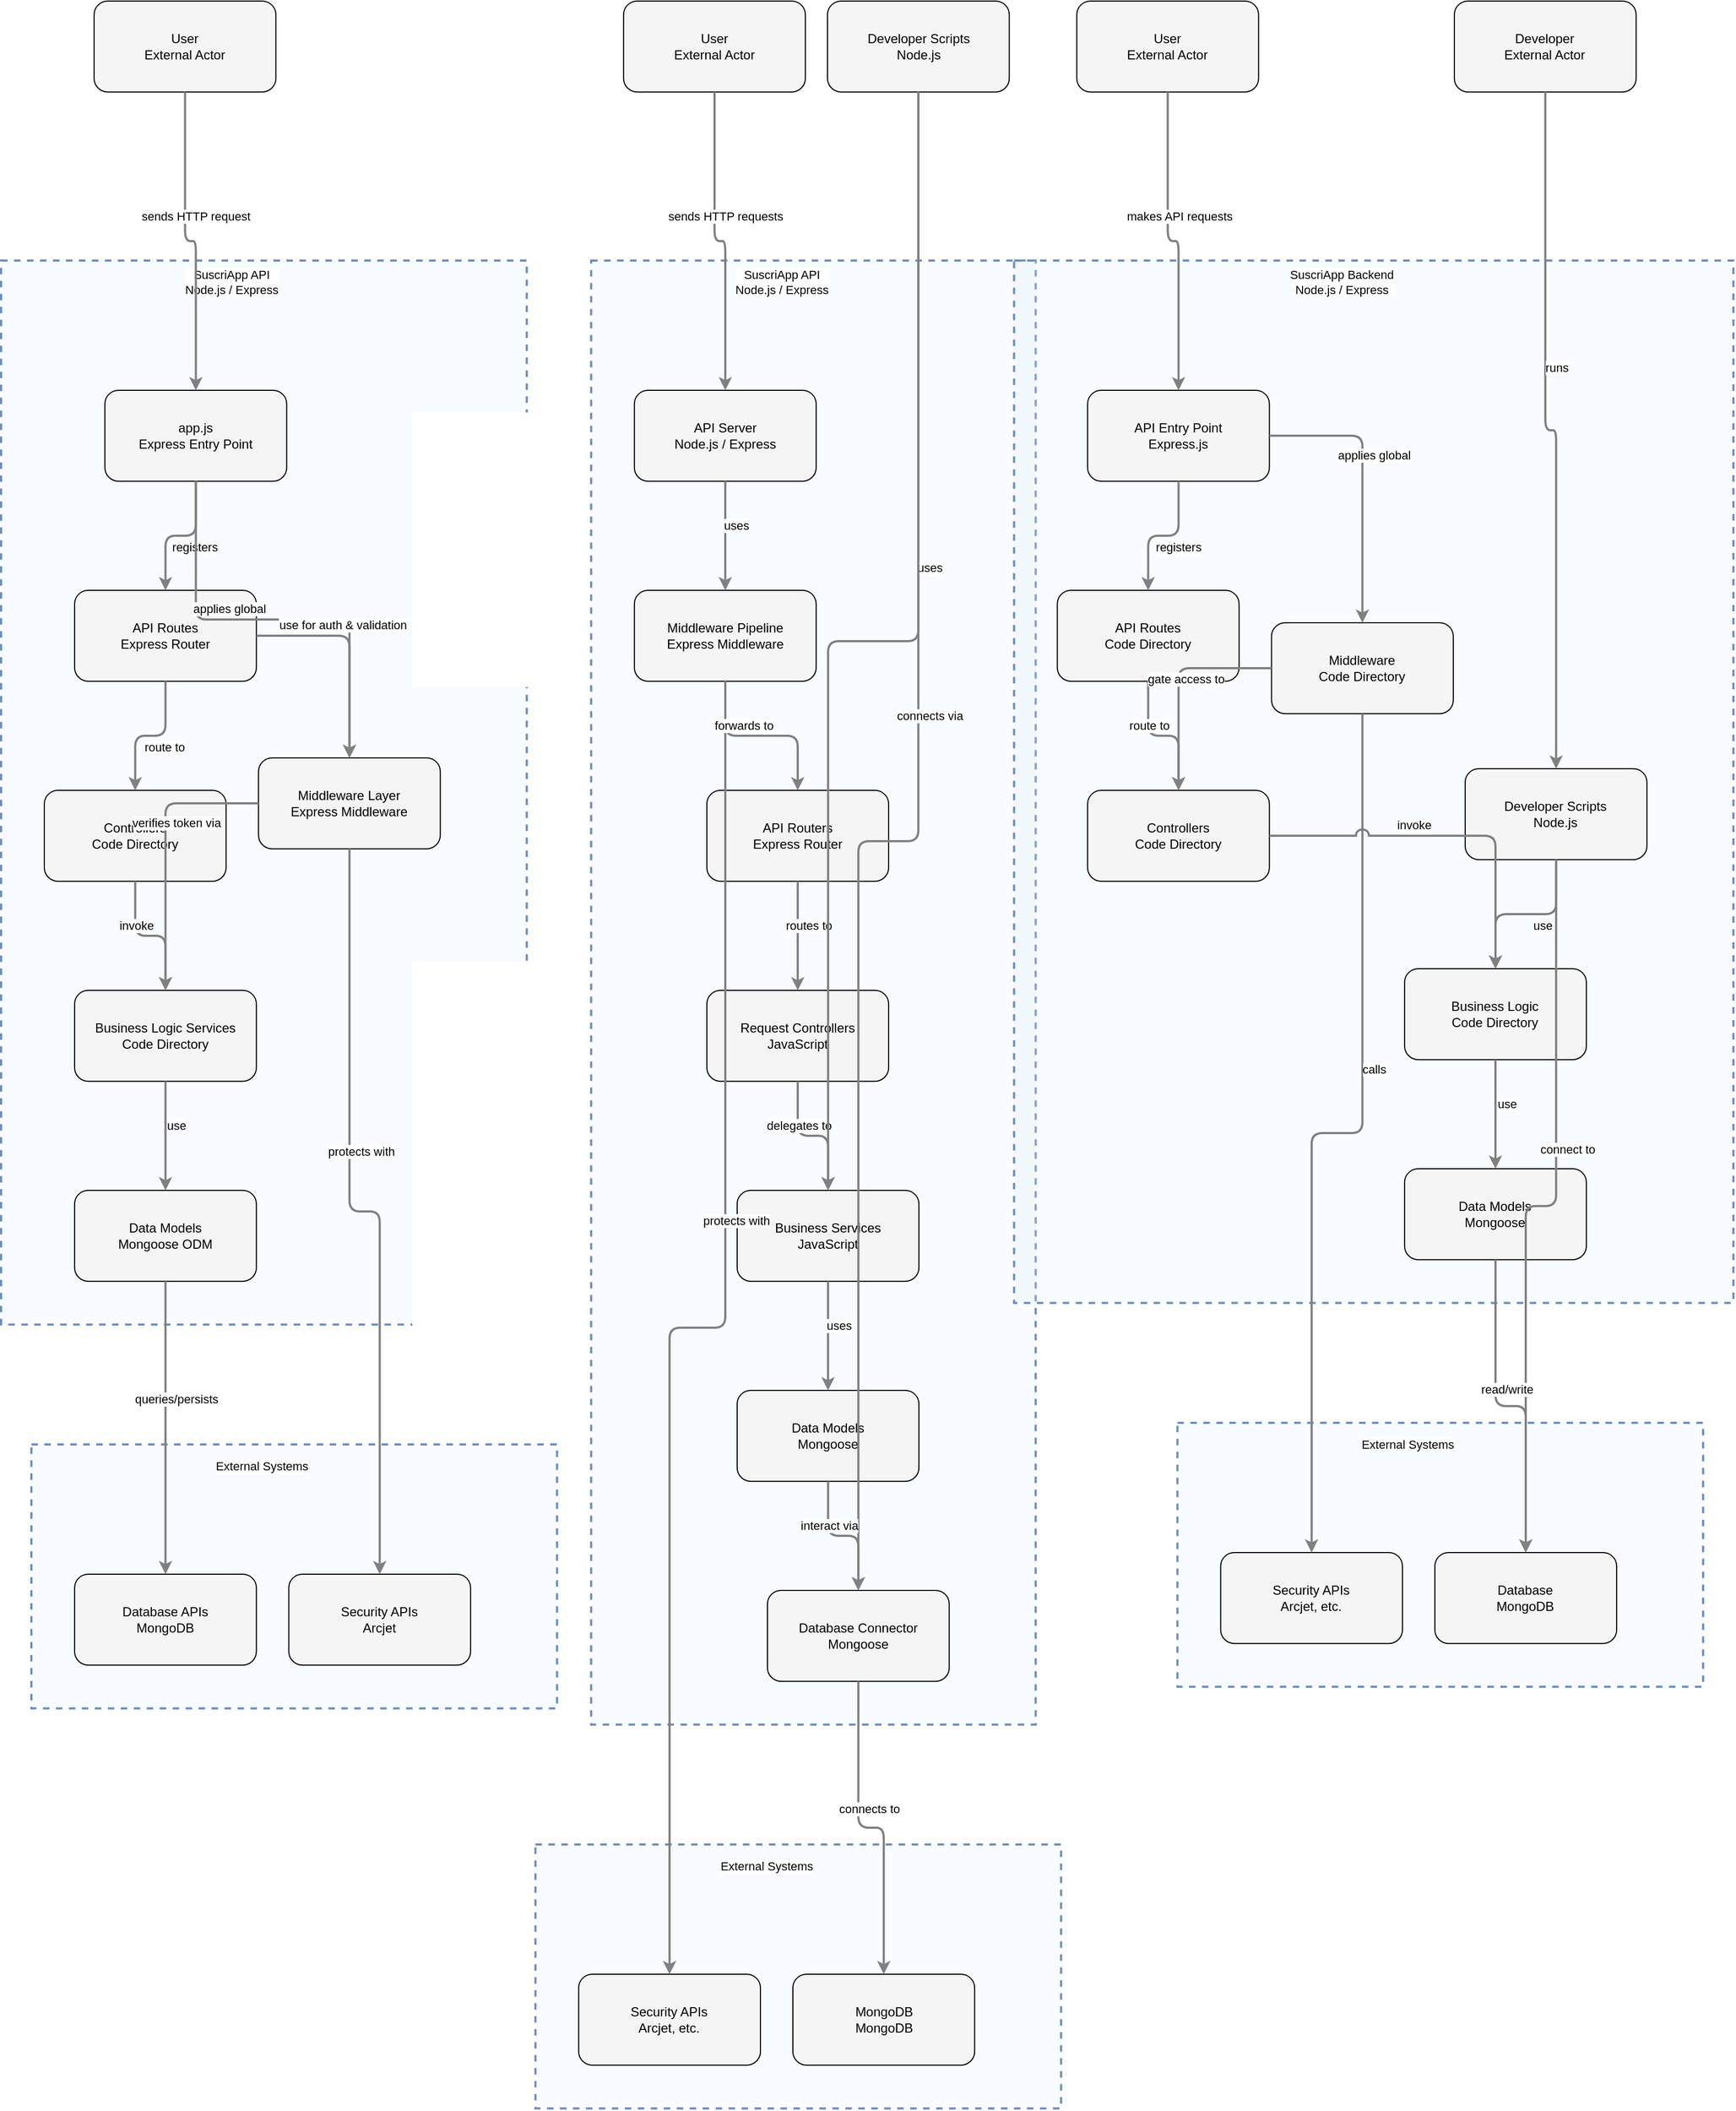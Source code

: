 <?xml version="1.0" encoding="UTF-8"?>
      <mxfile version="14.6.5" type="device">
        <diagram id="codeviz-diagram" name="System Diagram">
          <mxGraphModel dx="1000" dy="1000" grid="1" gridSize="10" guides="1" tooltips="1" connect="1" arrows="1" fold="1" page="1" pageScale="1" pageWidth="1169" pageHeight="827" math="0" shadow="0">
            <root>
              <mxCell id="0"/>
              <mxCell id="1" parent="0"/>
              <mxCell id="7587" value="" style="html=1;whiteSpace=wrap;container=1;fillColor=#dae8fc;strokeColor=#6c8ebf;dashed=1;fillOpacity=20;strokeWidth=2;containerType=none;recursiveResize=0;movable=1;resizable=1;autosize=0;dropTarget=0" vertex="1" parent="1">
                <mxGeometry x="50.026" y="1347" width="486.316" height="244.079" as="geometry"/>
              </mxCell>
              <mxCell id="7587_label" value="External Systems" style="edgeLabel;html=1;align=center;verticalAlign=middle;resizable=0;labelBackgroundColor=white;spacing=5" vertex="1" parent="1">
                <mxGeometry x="58.026" y="1355" width="410.316" height="24" as="geometry"/>
              </mxCell>
<mxCell id="7588" value="" style="html=1;whiteSpace=wrap;container=1;fillColor=#dae8fc;strokeColor=#6c8ebf;dashed=1;fillOpacity=20;strokeWidth=2;containerType=none;recursiveResize=0;movable=1;resizable=1;autosize=0;dropTarget=0" vertex="1" parent="1">
                <mxGeometry x="22" y="252" width="486.316" height="984.079" as="geometry"/>
              </mxCell>
              <mxCell id="7588_label" value="SuscriApp API&lt;br&gt;Node.js / Express" style="edgeLabel;html=1;align=center;verticalAlign=middle;resizable=0;labelBackgroundColor=white;spacing=5" vertex="1" parent="1">
                <mxGeometry x="30" y="260" width="410.316" height="24" as="geometry"/>
              </mxCell>
<mxCell id="7598" value="" style="html=1;whiteSpace=wrap;container=1;fillColor=#dae8fc;strokeColor=#6c8ebf;dashed=1;fillOpacity=20;strokeWidth=2;containerType=none;recursiveResize=0;movable=1;resizable=1;autosize=0;dropTarget=0" vertex="1" parent="1">
                <mxGeometry x="567.881" y="252" width="411.263" height="1354.079" as="geometry"/>
              </mxCell>
              <mxCell id="7598_label" value="SuscriApp API&lt;br&gt;Node.js / Express" style="edgeLabel;html=1;align=center;verticalAlign=middle;resizable=0;labelBackgroundColor=white;spacing=5" vertex="1" parent="1">
                <mxGeometry x="575.881" y="260" width="335.263" height="24" as="geometry"/>
              </mxCell>
<mxCell id="7599" value="" style="html=1;whiteSpace=wrap;container=1;fillColor=#dae8fc;strokeColor=#6c8ebf;dashed=1;fillOpacity=20;strokeWidth=2;containerType=none;recursiveResize=0;movable=1;resizable=1;autosize=0;dropTarget=0" vertex="1" parent="1">
                <mxGeometry x="516.342" y="1717" width="486.316" height="244.079" as="geometry"/>
              </mxCell>
              <mxCell id="7599_label" value="External Systems" style="edgeLabel;html=1;align=center;verticalAlign=middle;resizable=0;labelBackgroundColor=white;spacing=5" vertex="1" parent="1">
                <mxGeometry x="524.342" y="1725" width="410.316" height="24" as="geometry"/>
              </mxCell>
<mxCell id="7611" value="" style="html=1;whiteSpace=wrap;container=1;fillColor=#dae8fc;strokeColor=#6c8ebf;dashed=1;fillOpacity=20;strokeWidth=2;containerType=none;recursiveResize=0;movable=1;resizable=1;autosize=0;dropTarget=0" vertex="1" parent="1">
                <mxGeometry x="1110.276" y="1327" width="486.316" height="244.079" as="geometry"/>
              </mxCell>
              <mxCell id="7611_label" value="External Systems" style="edgeLabel;html=1;align=center;verticalAlign=middle;resizable=0;labelBackgroundColor=white;spacing=5" vertex="1" parent="1">
                <mxGeometry x="1118.276" y="1335" width="410.316" height="24" as="geometry"/>
              </mxCell>
<mxCell id="7612" value="" style="html=1;whiteSpace=wrap;container=1;fillColor=#dae8fc;strokeColor=#6c8ebf;dashed=1;fillOpacity=20;strokeWidth=2;containerType=none;recursiveResize=0;movable=1;resizable=1;autosize=0;dropTarget=0" vertex="1" parent="1">
                <mxGeometry x="959.144" y="252" width="665.473" height="964.079" as="geometry"/>
              </mxCell>
              <mxCell id="7612_label" value="SuscriApp Backend&lt;br&gt;Node.js / Express" style="edgeLabel;html=1;align=center;verticalAlign=middle;resizable=0;labelBackgroundColor=white;spacing=5" vertex="1" parent="1">
                <mxGeometry x="967.144" y="260" width="589.473" height="24" as="geometry"/>
              </mxCell>
              <mxCell id="7597" value="User&lt;br&gt;External Actor" style="rounded=1;whiteSpace=wrap;html=1;fillColor=#f5f5f5" vertex="1" parent="1">
                    <mxGeometry x="108.053" y="12" width="168.158" height="84.079" as="geometry"/>
                  </mxCell>
<mxCell id="7609" value="User&lt;br&gt;External Actor" style="rounded=1;whiteSpace=wrap;html=1;fillColor=#f5f5f5" vertex="1" parent="1">
                    <mxGeometry x="597.881" y="12" width="168.158" height="84.079" as="geometry"/>
                  </mxCell>
<mxCell id="7610" value="Developer Scripts&lt;br&gt;Node.js" style="rounded=1;whiteSpace=wrap;html=1;fillColor=#f5f5f5" vertex="1" parent="1">
                    <mxGeometry x="786.539" y="12" width="168.158" height="84.079" as="geometry"/>
                  </mxCell>
<mxCell id="7622" value="User&lt;br&gt;External Actor" style="rounded=1;whiteSpace=wrap;html=1;fillColor=#f5f5f5" vertex="1" parent="1">
                    <mxGeometry x="1017.171" y="12" width="168.158" height="84.079" as="geometry"/>
                  </mxCell>
<mxCell id="7623" value="Developer&lt;br&gt;External Actor" style="rounded=1;whiteSpace=wrap;html=1;fillColor=#f5f5f5" vertex="1" parent="1">
                    <mxGeometry x="1366.46" y="12" width="168.158" height="84.079" as="geometry"/>
                  </mxCell>
<mxCell id="7589" value="app.js&lt;br&gt;Express Entry Point" style="rounded=1;whiteSpace=wrap;html=1;fillColor=#f5f5f5" vertex="1" parent="7588">
                    <mxGeometry x="96.053" y="120" width="168.158" height="84.079" as="geometry"/>
                  </mxCell>
<mxCell id="7590" value="API Routes&lt;br&gt;Express Router" style="rounded=1;whiteSpace=wrap;html=1;fillColor=#f5f5f5" vertex="1" parent="7588">
                    <mxGeometry x="68.026" y="305" width="168.158" height="84.079" as="geometry"/>
                  </mxCell>
<mxCell id="7591" value="Middleware Layer&lt;br&gt;Express Middleware" style="rounded=1;whiteSpace=wrap;html=1;fillColor=#f5f5f5" vertex="1" parent="7588">
                    <mxGeometry x="238.158" y="460" width="168.158" height="84.079" as="geometry"/>
                  </mxCell>
<mxCell id="7592" value="Controllers&lt;br&gt;Code Directory" style="rounded=1;whiteSpace=wrap;html=1;fillColor=#f5f5f5" vertex="1" parent="7588">
                    <mxGeometry x="40" y="490" width="168.158" height="84.079" as="geometry"/>
                  </mxCell>
<mxCell id="7593" value="Business Logic Services&lt;br&gt;Code Directory" style="rounded=1;whiteSpace=wrap;html=1;fillColor=#f5f5f5" vertex="1" parent="7588">
                    <mxGeometry x="68.026" y="675" width="168.158" height="84.079" as="geometry"/>
                  </mxCell>
<mxCell id="7594" value="Data Models&lt;br&gt;Mongoose ODM" style="rounded=1;whiteSpace=wrap;html=1;fillColor=#f5f5f5" vertex="1" parent="7588">
                    <mxGeometry x="68.026" y="860" width="168.158" height="84.079" as="geometry"/>
                  </mxCell>
<mxCell id="7595" value="Database APIs&lt;br&gt;MongoDB" style="rounded=1;whiteSpace=wrap;html=1;fillColor=#f5f5f5" vertex="1" parent="7587">
                    <mxGeometry x="40" y="120" width="168.158" height="84.079" as="geometry"/>
                  </mxCell>
<mxCell id="7596" value="Security APIs&lt;br&gt;Arcjet" style="rounded=1;whiteSpace=wrap;html=1;fillColor=#f5f5f5" vertex="1" parent="7587">
                    <mxGeometry x="238.158" y="120" width="168.158" height="84.079" as="geometry"/>
                  </mxCell>
<mxCell id="7600" value="MongoDB&lt;br&gt;MongoDB" style="rounded=1;whiteSpace=wrap;html=1;fillColor=#f5f5f5" vertex="1" parent="7599">
                    <mxGeometry x="238.158" y="120" width="168.158" height="84.079" as="geometry"/>
                  </mxCell>
<mxCell id="7601" value="Security APIs&lt;br&gt;Arcjet, etc." style="rounded=1;whiteSpace=wrap;html=1;fillColor=#f5f5f5" vertex="1" parent="7599">
                    <mxGeometry x="40" y="120" width="168.158" height="84.079" as="geometry"/>
                  </mxCell>
<mxCell id="7602" value="API Server&lt;br&gt;Node.js / Express" style="rounded=1;whiteSpace=wrap;html=1;fillColor=#f5f5f5" vertex="1" parent="7598">
                    <mxGeometry x="40" y="120" width="168.158" height="84.079" as="geometry"/>
                  </mxCell>
<mxCell id="7603" value="Middleware Pipeline&lt;br&gt;Express Middleware" style="rounded=1;whiteSpace=wrap;html=1;fillColor=#f5f5f5" vertex="1" parent="7598">
                    <mxGeometry x="40" y="305" width="168.158" height="84.079" as="geometry"/>
                  </mxCell>
<mxCell id="7604" value="API Routers&lt;br&gt;Express Router" style="rounded=1;whiteSpace=wrap;html=1;fillColor=#f5f5f5" vertex="1" parent="7598">
                    <mxGeometry x="107.053" y="490" width="168.158" height="84.079" as="geometry"/>
                  </mxCell>
<mxCell id="7605" value="Request Controllers&lt;br&gt;JavaScript" style="rounded=1;whiteSpace=wrap;html=1;fillColor=#f5f5f5" vertex="1" parent="7598">
                    <mxGeometry x="107.053" y="675" width="168.158" height="84.079" as="geometry"/>
                  </mxCell>
<mxCell id="7606" value="Business Services&lt;br&gt;JavaScript" style="rounded=1;whiteSpace=wrap;html=1;fillColor=#f5f5f5" vertex="1" parent="7598">
                    <mxGeometry x="135.079" y="860" width="168.158" height="84.079" as="geometry"/>
                  </mxCell>
<mxCell id="7607" value="Data Models&lt;br&gt;Mongoose" style="rounded=1;whiteSpace=wrap;html=1;fillColor=#f5f5f5" vertex="1" parent="7598">
                    <mxGeometry x="135.079" y="1045" width="168.158" height="84.079" as="geometry"/>
                  </mxCell>
<mxCell id="7608" value="Database Connector&lt;br&gt;Mongoose" style="rounded=1;whiteSpace=wrap;html=1;fillColor=#f5f5f5" vertex="1" parent="7598">
                    <mxGeometry x="163.105" y="1230" width="168.158" height="84.079" as="geometry"/>
                  </mxCell>
<mxCell id="7613" value="API Entry Point&lt;br&gt;Express.js" style="rounded=1;whiteSpace=wrap;html=1;fillColor=#f5f5f5" vertex="1" parent="7612">
                    <mxGeometry x="68.026" y="120" width="168.158" height="84.079" as="geometry"/>
                  </mxCell>
<mxCell id="7614" value="API Routes&lt;br&gt;Code Directory" style="rounded=1;whiteSpace=wrap;html=1;fillColor=#f5f5f5" vertex="1" parent="7612">
                    <mxGeometry x="40" y="305" width="168.158" height="84.079" as="geometry"/>
                  </mxCell>
<mxCell id="7615" value="Middleware&lt;br&gt;Code Directory" style="rounded=1;whiteSpace=wrap;html=1;fillColor=#f5f5f5" vertex="1" parent="7612">
                    <mxGeometry x="238.158" y="335" width="168.158" height="84.079" as="geometry"/>
                  </mxCell>
<mxCell id="7616" value="Controllers&lt;br&gt;Code Directory" style="rounded=1;whiteSpace=wrap;html=1;fillColor=#f5f5f5" vertex="1" parent="7612">
                    <mxGeometry x="68.026" y="490" width="168.158" height="84.079" as="geometry"/>
                  </mxCell>
<mxCell id="7617" value="Business Logic&lt;br&gt;Code Directory" style="rounded=1;whiteSpace=wrap;html=1;fillColor=#f5f5f5" vertex="1" parent="7612">
                    <mxGeometry x="361.263" y="655" width="168.158" height="84.079" as="geometry"/>
                  </mxCell>
<mxCell id="7618" value="Data Models&lt;br&gt;Mongoose" style="rounded=1;whiteSpace=wrap;html=1;fillColor=#f5f5f5" vertex="1" parent="7612">
                    <mxGeometry x="361.263" y="840" width="168.158" height="84.079" as="geometry"/>
                  </mxCell>
<mxCell id="7619" value="Developer Scripts&lt;br&gt;Node.js" style="rounded=1;whiteSpace=wrap;html=1;fillColor=#f5f5f5" vertex="1" parent="7612">
                    <mxGeometry x="417.316" y="470" width="168.158" height="84.079" as="geometry"/>
                  </mxCell>
<mxCell id="7620" value="Database&lt;br&gt;MongoDB" style="rounded=1;whiteSpace=wrap;html=1;fillColor=#f5f5f5" vertex="1" parent="7611">
                    <mxGeometry x="238.158" y="120" width="168.158" height="84.079" as="geometry"/>
                  </mxCell>
<mxCell id="7621" value="Security APIs&lt;br&gt;Arcjet, etc." style="rounded=1;whiteSpace=wrap;html=1;fillColor=#f5f5f5" vertex="1" parent="7611">
                    <mxGeometry x="40" y="120" width="168.158" height="84.079" as="geometry"/>
                  </mxCell>
              <mxCell id="edge-896" style="edgeStyle=orthogonalEdgeStyle;rounded=1;orthogonalLoop=1;jettySize=auto;html=1;strokeColor=#808080;strokeWidth=2;jumpStyle=arc;jumpSize=10;spacing=15;labelBackgroundColor=white;labelBorderColor=none" edge="1" parent="1" source="7597" target="7589">
                  <mxGeometry relative="1" as="geometry"/>
                </mxCell>
                <mxCell id="edge-896_label" value="sends HTTP request" style="edgeLabel;html=1;align=center;verticalAlign=middle;resizable=0;points=[];" vertex="1" connectable="0" parent="edge-896">
                  <mxGeometry x="-0.2" y="10" relative="1" as="geometry">
                    <mxPoint as="offset"/>
                  </mxGeometry>
                </mxCell>
<mxCell id="edge-897" style="edgeStyle=orthogonalEdgeStyle;rounded=1;orthogonalLoop=1;jettySize=auto;html=1;strokeColor=#808080;strokeWidth=2;jumpStyle=arc;jumpSize=10;spacing=15;labelBackgroundColor=white;labelBorderColor=none" edge="1" parent="1" source="7589" target="7590">
                  <mxGeometry relative="1" as="geometry"/>
                </mxCell>
                <mxCell id="edge-897_label" value="registers" style="edgeLabel;html=1;align=center;verticalAlign=middle;resizable=0;points=[];" vertex="1" connectable="0" parent="edge-897">
                  <mxGeometry x="-0.2" y="10" relative="1" as="geometry">
                    <mxPoint as="offset"/>
                  </mxGeometry>
                </mxCell>
<mxCell id="edge-898" style="edgeStyle=orthogonalEdgeStyle;rounded=1;orthogonalLoop=1;jettySize=auto;html=1;strokeColor=#808080;strokeWidth=2;jumpStyle=arc;jumpSize=10;spacing=15;labelBackgroundColor=white;labelBorderColor=none" edge="1" parent="1" source="7589" target="7591">
                  <mxGeometry relative="1" as="geometry"/>
                </mxCell>
                <mxCell id="edge-898_label" value="applies global" style="edgeLabel;html=1;align=center;verticalAlign=middle;resizable=0;points=[];" vertex="1" connectable="0" parent="edge-898">
                  <mxGeometry x="-0.2" y="10" relative="1" as="geometry">
                    <mxPoint as="offset"/>
                  </mxGeometry>
                </mxCell>
<mxCell id="edge-899" style="edgeStyle=orthogonalEdgeStyle;rounded=1;orthogonalLoop=1;jettySize=auto;html=1;strokeColor=#808080;strokeWidth=2;jumpStyle=arc;jumpSize=10;spacing=15;labelBackgroundColor=white;labelBorderColor=none" edge="1" parent="1" source="7590" target="7591">
                  <mxGeometry relative="1" as="geometry"/>
                </mxCell>
                <mxCell id="edge-899_label" value="use for auth &amp; validation" style="edgeLabel;html=1;align=center;verticalAlign=middle;resizable=0;points=[];" vertex="1" connectable="0" parent="edge-899">
                  <mxGeometry x="-0.2" y="10" relative="1" as="geometry">
                    <mxPoint as="offset"/>
                  </mxGeometry>
                </mxCell>
<mxCell id="edge-900" style="edgeStyle=orthogonalEdgeStyle;rounded=1;orthogonalLoop=1;jettySize=auto;html=1;strokeColor=#808080;strokeWidth=2;jumpStyle=arc;jumpSize=10;spacing=15;labelBackgroundColor=white;labelBorderColor=none" edge="1" parent="1" source="7590" target="7592">
                  <mxGeometry relative="1" as="geometry"/>
                </mxCell>
                <mxCell id="edge-900_label" value="route to" style="edgeLabel;html=1;align=center;verticalAlign=middle;resizable=0;points=[];" vertex="1" connectable="0" parent="edge-900">
                  <mxGeometry x="-0.2" y="10" relative="1" as="geometry">
                    <mxPoint as="offset"/>
                  </mxGeometry>
                </mxCell>
<mxCell id="edge-905" style="edgeStyle=orthogonalEdgeStyle;rounded=1;orthogonalLoop=1;jettySize=auto;html=1;strokeColor=#808080;strokeWidth=2;jumpStyle=arc;jumpSize=10;spacing=15;labelBackgroundColor=white;labelBorderColor=none" edge="1" parent="1" source="7591" target="7593">
                  <mxGeometry relative="1" as="geometry"/>
                </mxCell>
                <mxCell id="edge-905_label" value="verifies token via" style="edgeLabel;html=1;align=center;verticalAlign=middle;resizable=0;points=[];" vertex="1" connectable="0" parent="edge-905">
                  <mxGeometry x="-0.2" y="10" relative="1" as="geometry">
                    <mxPoint as="offset"/>
                  </mxGeometry>
                </mxCell>
<mxCell id="edge-904" style="edgeStyle=orthogonalEdgeStyle;rounded=1;orthogonalLoop=1;jettySize=auto;html=1;strokeColor=#808080;strokeWidth=2;jumpStyle=arc;jumpSize=10;spacing=15;labelBackgroundColor=white;labelBorderColor=none" edge="1" parent="1" source="7591" target="7596">
                  <mxGeometry relative="1" as="geometry"/>
                </mxCell>
                <mxCell id="edge-904_label" value="protects with" style="edgeLabel;html=1;align=center;verticalAlign=middle;resizable=0;points=[];" vertex="1" connectable="0" parent="edge-904">
                  <mxGeometry x="-0.2" y="10" relative="1" as="geometry">
                    <mxPoint as="offset"/>
                  </mxGeometry>
                </mxCell>
<mxCell id="edge-901" style="edgeStyle=orthogonalEdgeStyle;rounded=1;orthogonalLoop=1;jettySize=auto;html=1;strokeColor=#808080;strokeWidth=2;jumpStyle=arc;jumpSize=10;spacing=15;labelBackgroundColor=white;labelBorderColor=none" edge="1" parent="1" source="7592" target="7593">
                  <mxGeometry relative="1" as="geometry"/>
                </mxCell>
                <mxCell id="edge-901_label" value="invoke" style="edgeLabel;html=1;align=center;verticalAlign=middle;resizable=0;points=[];" vertex="1" connectable="0" parent="edge-901">
                  <mxGeometry x="-0.2" y="10" relative="1" as="geometry">
                    <mxPoint as="offset"/>
                  </mxGeometry>
                </mxCell>
<mxCell id="edge-902" style="edgeStyle=orthogonalEdgeStyle;rounded=1;orthogonalLoop=1;jettySize=auto;html=1;strokeColor=#808080;strokeWidth=2;jumpStyle=arc;jumpSize=10;spacing=15;labelBackgroundColor=white;labelBorderColor=none" edge="1" parent="1" source="7593" target="7594">
                  <mxGeometry relative="1" as="geometry"/>
                </mxCell>
                <mxCell id="edge-902_label" value="use" style="edgeLabel;html=1;align=center;verticalAlign=middle;resizable=0;points=[];" vertex="1" connectable="0" parent="edge-902">
                  <mxGeometry x="-0.2" y="10" relative="1" as="geometry">
                    <mxPoint as="offset"/>
                  </mxGeometry>
                </mxCell>
<mxCell id="edge-903" style="edgeStyle=orthogonalEdgeStyle;rounded=1;orthogonalLoop=1;jettySize=auto;html=1;strokeColor=#808080;strokeWidth=2;jumpStyle=arc;jumpSize=10;spacing=15;labelBackgroundColor=white;labelBorderColor=none" edge="1" parent="1" source="7594" target="7595">
                  <mxGeometry relative="1" as="geometry"/>
                </mxCell>
                <mxCell id="edge-903_label" value="queries/persists" style="edgeLabel;html=1;align=center;verticalAlign=middle;resizable=0;points=[];" vertex="1" connectable="0" parent="edge-903">
                  <mxGeometry x="-0.2" y="10" relative="1" as="geometry">
                    <mxPoint as="offset"/>
                  </mxGeometry>
                </mxCell>
<mxCell id="edge-931" style="edgeStyle=orthogonalEdgeStyle;rounded=1;orthogonalLoop=1;jettySize=auto;html=1;strokeColor=#808080;strokeWidth=2;jumpStyle=arc;jumpSize=10;spacing=15;labelBackgroundColor=white;labelBorderColor=none" edge="1" parent="1" source="7608" target="7600">
                  <mxGeometry relative="1" as="geometry"/>
                </mxCell>
                <mxCell id="edge-931_label" value="connects to" style="edgeLabel;html=1;align=center;verticalAlign=middle;resizable=0;points=[];" vertex="1" connectable="0" parent="edge-931">
                  <mxGeometry x="-0.2" y="10" relative="1" as="geometry">
                    <mxPoint as="offset"/>
                  </mxGeometry>
                </mxCell>
<mxCell id="edge-925" style="edgeStyle=orthogonalEdgeStyle;rounded=1;orthogonalLoop=1;jettySize=auto;html=1;strokeColor=#808080;strokeWidth=2;jumpStyle=arc;jumpSize=10;spacing=15;labelBackgroundColor=white;labelBorderColor=none" edge="1" parent="1" source="7603" target="7601">
                  <mxGeometry relative="1" as="geometry"/>
                </mxCell>
                <mxCell id="edge-925_label" value="protects with" style="edgeLabel;html=1;align=center;verticalAlign=middle;resizable=0;points=[];" vertex="1" connectable="0" parent="edge-925">
                  <mxGeometry x="-0.2" y="10" relative="1" as="geometry">
                    <mxPoint as="offset"/>
                  </mxGeometry>
                </mxCell>
<mxCell id="edge-926" style="edgeStyle=orthogonalEdgeStyle;rounded=1;orthogonalLoop=1;jettySize=auto;html=1;strokeColor=#808080;strokeWidth=2;jumpStyle=arc;jumpSize=10;spacing=15;labelBackgroundColor=white;labelBorderColor=none" edge="1" parent="1" source="7603" target="7604">
                  <mxGeometry relative="1" as="geometry"/>
                </mxCell>
                <mxCell id="edge-926_label" value="forwards to" style="edgeLabel;html=1;align=center;verticalAlign=middle;resizable=0;points=[];" vertex="1" connectable="0" parent="edge-926">
                  <mxGeometry x="-0.2" y="10" relative="1" as="geometry">
                    <mxPoint as="offset"/>
                  </mxGeometry>
                </mxCell>
<mxCell id="edge-923" style="edgeStyle=orthogonalEdgeStyle;rounded=1;orthogonalLoop=1;jettySize=auto;html=1;strokeColor=#808080;strokeWidth=2;jumpStyle=arc;jumpSize=10;spacing=15;labelBackgroundColor=white;labelBorderColor=none" edge="1" parent="1" source="7609" target="7602">
                  <mxGeometry relative="1" as="geometry"/>
                </mxCell>
                <mxCell id="edge-923_label" value="sends HTTP requests" style="edgeLabel;html=1;align=center;verticalAlign=middle;resizable=0;points=[];" vertex="1" connectable="0" parent="edge-923">
                  <mxGeometry x="-0.2" y="10" relative="1" as="geometry">
                    <mxPoint as="offset"/>
                  </mxGeometry>
                </mxCell>
<mxCell id="edge-924" style="edgeStyle=orthogonalEdgeStyle;rounded=1;orthogonalLoop=1;jettySize=auto;html=1;strokeColor=#808080;strokeWidth=2;jumpStyle=arc;jumpSize=10;spacing=15;labelBackgroundColor=white;labelBorderColor=none" edge="1" parent="1" source="7602" target="7603">
                  <mxGeometry relative="1" as="geometry"/>
                </mxCell>
                <mxCell id="edge-924_label" value="uses" style="edgeLabel;html=1;align=center;verticalAlign=middle;resizable=0;points=[];" vertex="1" connectable="0" parent="edge-924">
                  <mxGeometry x="-0.2" y="10" relative="1" as="geometry">
                    <mxPoint as="offset"/>
                  </mxGeometry>
                </mxCell>
<mxCell id="edge-927" style="edgeStyle=orthogonalEdgeStyle;rounded=1;orthogonalLoop=1;jettySize=auto;html=1;strokeColor=#808080;strokeWidth=2;jumpStyle=arc;jumpSize=10;spacing=15;labelBackgroundColor=white;labelBorderColor=none" edge="1" parent="1" source="7604" target="7605">
                  <mxGeometry relative="1" as="geometry"/>
                </mxCell>
                <mxCell id="edge-927_label" value="routes to" style="edgeLabel;html=1;align=center;verticalAlign=middle;resizable=0;points=[];" vertex="1" connectable="0" parent="edge-927">
                  <mxGeometry x="-0.2" y="10" relative="1" as="geometry">
                    <mxPoint as="offset"/>
                  </mxGeometry>
                </mxCell>
<mxCell id="edge-928" style="edgeStyle=orthogonalEdgeStyle;rounded=1;orthogonalLoop=1;jettySize=auto;html=1;strokeColor=#808080;strokeWidth=2;jumpStyle=arc;jumpSize=10;spacing=15;labelBackgroundColor=white;labelBorderColor=none" edge="1" parent="1" source="7605" target="7606">
                  <mxGeometry relative="1" as="geometry"/>
                </mxCell>
                <mxCell id="edge-928_label" value="delegates to" style="edgeLabel;html=1;align=center;verticalAlign=middle;resizable=0;points=[];" vertex="1" connectable="0" parent="edge-928">
                  <mxGeometry x="-0.2" y="10" relative="1" as="geometry">
                    <mxPoint as="offset"/>
                  </mxGeometry>
                </mxCell>
<mxCell id="edge-932" style="edgeStyle=orthogonalEdgeStyle;rounded=1;orthogonalLoop=1;jettySize=auto;html=1;strokeColor=#808080;strokeWidth=2;jumpStyle=arc;jumpSize=10;spacing=15;labelBackgroundColor=white;labelBorderColor=none" edge="1" parent="1" source="7610" target="7606">
                  <mxGeometry relative="1" as="geometry"/>
                </mxCell>
                <mxCell id="edge-932_label" value="uses" style="edgeLabel;html=1;align=center;verticalAlign=middle;resizable=0;points=[];" vertex="1" connectable="0" parent="edge-932">
                  <mxGeometry x="-0.2" y="10" relative="1" as="geometry">
                    <mxPoint as="offset"/>
                  </mxGeometry>
                </mxCell>
<mxCell id="edge-933" style="edgeStyle=orthogonalEdgeStyle;rounded=1;orthogonalLoop=1;jettySize=auto;html=1;strokeColor=#808080;strokeWidth=2;jumpStyle=arc;jumpSize=10;spacing=15;labelBackgroundColor=white;labelBorderColor=none" edge="1" parent="1" source="7610" target="7608">
                  <mxGeometry relative="1" as="geometry"/>
                </mxCell>
                <mxCell id="edge-933_label" value="connects via" style="edgeLabel;html=1;align=center;verticalAlign=middle;resizable=0;points=[];" vertex="1" connectable="0" parent="edge-933">
                  <mxGeometry x="-0.2" y="10" relative="1" as="geometry">
                    <mxPoint as="offset"/>
                  </mxGeometry>
                </mxCell>
<mxCell id="edge-929" style="edgeStyle=orthogonalEdgeStyle;rounded=1;orthogonalLoop=1;jettySize=auto;html=1;strokeColor=#808080;strokeWidth=2;jumpStyle=arc;jumpSize=10;spacing=15;labelBackgroundColor=white;labelBorderColor=none" edge="1" parent="1" source="7606" target="7607">
                  <mxGeometry relative="1" as="geometry"/>
                </mxCell>
                <mxCell id="edge-929_label" value="uses" style="edgeLabel;html=1;align=center;verticalAlign=middle;resizable=0;points=[];" vertex="1" connectable="0" parent="edge-929">
                  <mxGeometry x="-0.2" y="10" relative="1" as="geometry">
                    <mxPoint as="offset"/>
                  </mxGeometry>
                </mxCell>
<mxCell id="edge-930" style="edgeStyle=orthogonalEdgeStyle;rounded=1;orthogonalLoop=1;jettySize=auto;html=1;strokeColor=#808080;strokeWidth=2;jumpStyle=arc;jumpSize=10;spacing=15;labelBackgroundColor=white;labelBorderColor=none" edge="1" parent="1" source="7607" target="7608">
                  <mxGeometry relative="1" as="geometry"/>
                </mxCell>
                <mxCell id="edge-930_label" value="interact via" style="edgeLabel;html=1;align=center;verticalAlign=middle;resizable=0;points=[];" vertex="1" connectable="0" parent="edge-930">
                  <mxGeometry x="-0.2" y="10" relative="1" as="geometry">
                    <mxPoint as="offset"/>
                  </mxGeometry>
                </mxCell>
<mxCell id="edge-954" style="edgeStyle=orthogonalEdgeStyle;rounded=1;orthogonalLoop=1;jettySize=auto;html=1;strokeColor=#808080;strokeWidth=2;jumpStyle=arc;jumpSize=10;spacing=15;labelBackgroundColor=white;labelBorderColor=none" edge="1" parent="1" source="7622" target="7613">
                  <mxGeometry relative="1" as="geometry"/>
                </mxCell>
                <mxCell id="edge-954_label" value="makes API requests" style="edgeLabel;html=1;align=center;verticalAlign=middle;resizable=0;points=[];" vertex="1" connectable="0" parent="edge-954">
                  <mxGeometry x="-0.2" y="10" relative="1" as="geometry">
                    <mxPoint as="offset"/>
                  </mxGeometry>
                </mxCell>
<mxCell id="edge-956" style="edgeStyle=orthogonalEdgeStyle;rounded=1;orthogonalLoop=1;jettySize=auto;html=1;strokeColor=#808080;strokeWidth=2;jumpStyle=arc;jumpSize=10;spacing=15;labelBackgroundColor=white;labelBorderColor=none" edge="1" parent="1" source="7613" target="7614">
                  <mxGeometry relative="1" as="geometry"/>
                </mxCell>
                <mxCell id="edge-956_label" value="registers" style="edgeLabel;html=1;align=center;verticalAlign=middle;resizable=0;points=[];" vertex="1" connectable="0" parent="edge-956">
                  <mxGeometry x="-0.2" y="10" relative="1" as="geometry">
                    <mxPoint as="offset"/>
                  </mxGeometry>
                </mxCell>
<mxCell id="edge-957" style="edgeStyle=orthogonalEdgeStyle;rounded=1;orthogonalLoop=1;jettySize=auto;html=1;strokeColor=#808080;strokeWidth=2;jumpStyle=arc;jumpSize=10;spacing=15;labelBackgroundColor=white;labelBorderColor=none" edge="1" parent="1" source="7613" target="7615">
                  <mxGeometry relative="1" as="geometry"/>
                </mxCell>
                <mxCell id="edge-957_label" value="applies global" style="edgeLabel;html=1;align=center;verticalAlign=middle;resizable=0;points=[];" vertex="1" connectable="0" parent="edge-957">
                  <mxGeometry x="-0.2" y="10" relative="1" as="geometry">
                    <mxPoint as="offset"/>
                  </mxGeometry>
                </mxCell>
<mxCell id="edge-958" style="edgeStyle=orthogonalEdgeStyle;rounded=1;orthogonalLoop=1;jettySize=auto;html=1;strokeColor=#808080;strokeWidth=2;jumpStyle=arc;jumpSize=10;spacing=15;labelBackgroundColor=white;labelBorderColor=none" edge="1" parent="1" source="7614" target="7616">
                  <mxGeometry relative="1" as="geometry"/>
                </mxCell>
                <mxCell id="edge-958_label" value="route to" style="edgeLabel;html=1;align=center;verticalAlign=middle;resizable=0;points=[];" vertex="1" connectable="0" parent="edge-958">
                  <mxGeometry x="-0.2" y="10" relative="1" as="geometry">
                    <mxPoint as="offset"/>
                  </mxGeometry>
                </mxCell>
<mxCell id="edge-959" style="edgeStyle=orthogonalEdgeStyle;rounded=1;orthogonalLoop=1;jettySize=auto;html=1;strokeColor=#808080;strokeWidth=2;jumpStyle=arc;jumpSize=10;spacing=15;labelBackgroundColor=white;labelBorderColor=none" edge="1" parent="1" source="7615" target="7616">
                  <mxGeometry relative="1" as="geometry"/>
                </mxCell>
                <mxCell id="edge-959_label" value="gate access to" style="edgeLabel;html=1;align=center;verticalAlign=middle;resizable=0;points=[];" vertex="1" connectable="0" parent="edge-959">
                  <mxGeometry x="-0.2" y="10" relative="1" as="geometry">
                    <mxPoint as="offset"/>
                  </mxGeometry>
                </mxCell>
<mxCell id="edge-963" style="edgeStyle=orthogonalEdgeStyle;rounded=1;orthogonalLoop=1;jettySize=auto;html=1;strokeColor=#808080;strokeWidth=2;jumpStyle=arc;jumpSize=10;spacing=15;labelBackgroundColor=white;labelBorderColor=none" edge="1" parent="1" source="7615" target="7621">
                  <mxGeometry relative="1" as="geometry"/>
                </mxCell>
                <mxCell id="edge-963_label" value="calls" style="edgeLabel;html=1;align=center;verticalAlign=middle;resizable=0;points=[];" vertex="1" connectable="0" parent="edge-963">
                  <mxGeometry x="-0.2" y="10" relative="1" as="geometry">
                    <mxPoint as="offset"/>
                  </mxGeometry>
                </mxCell>
<mxCell id="edge-960" style="edgeStyle=orthogonalEdgeStyle;rounded=1;orthogonalLoop=1;jettySize=auto;html=1;strokeColor=#808080;strokeWidth=2;jumpStyle=arc;jumpSize=10;spacing=15;labelBackgroundColor=white;labelBorderColor=none" edge="1" parent="1" source="7616" target="7617">
                  <mxGeometry relative="1" as="geometry"/>
                </mxCell>
                <mxCell id="edge-960_label" value="invoke" style="edgeLabel;html=1;align=center;verticalAlign=middle;resizable=0;points=[];" vertex="1" connectable="0" parent="edge-960">
                  <mxGeometry x="-0.2" y="10" relative="1" as="geometry">
                    <mxPoint as="offset"/>
                  </mxGeometry>
                </mxCell>
<mxCell id="edge-964" style="edgeStyle=orthogonalEdgeStyle;rounded=1;orthogonalLoop=1;jettySize=auto;html=1;strokeColor=#808080;strokeWidth=2;jumpStyle=arc;jumpSize=10;spacing=15;labelBackgroundColor=white;labelBorderColor=none" edge="1" parent="1" source="7619" target="7617">
                  <mxGeometry relative="1" as="geometry"/>
                </mxCell>
                <mxCell id="edge-964_label" value="use" style="edgeLabel;html=1;align=center;verticalAlign=middle;resizable=0;points=[];" vertex="1" connectable="0" parent="edge-964">
                  <mxGeometry x="-0.2" y="10" relative="1" as="geometry">
                    <mxPoint as="offset"/>
                  </mxGeometry>
                </mxCell>
<mxCell id="edge-965" style="edgeStyle=orthogonalEdgeStyle;rounded=1;orthogonalLoop=1;jettySize=auto;html=1;strokeColor=#808080;strokeWidth=2;jumpStyle=arc;jumpSize=10;spacing=15;labelBackgroundColor=white;labelBorderColor=none" edge="1" parent="1" source="7619" target="7620">
                  <mxGeometry relative="1" as="geometry"/>
                </mxCell>
                <mxCell id="edge-965_label" value="connect to" style="edgeLabel;html=1;align=center;verticalAlign=middle;resizable=0;points=[];" vertex="1" connectable="0" parent="edge-965">
                  <mxGeometry x="-0.2" y="10" relative="1" as="geometry">
                    <mxPoint as="offset"/>
                  </mxGeometry>
                </mxCell>
<mxCell id="edge-961" style="edgeStyle=orthogonalEdgeStyle;rounded=1;orthogonalLoop=1;jettySize=auto;html=1;strokeColor=#808080;strokeWidth=2;jumpStyle=arc;jumpSize=10;spacing=15;labelBackgroundColor=white;labelBorderColor=none" edge="1" parent="1" source="7617" target="7618">
                  <mxGeometry relative="1" as="geometry"/>
                </mxCell>
                <mxCell id="edge-961_label" value="use" style="edgeLabel;html=1;align=center;verticalAlign=middle;resizable=0;points=[];" vertex="1" connectable="0" parent="edge-961">
                  <mxGeometry x="-0.2" y="10" relative="1" as="geometry">
                    <mxPoint as="offset"/>
                  </mxGeometry>
                </mxCell>
<mxCell id="edge-955" style="edgeStyle=orthogonalEdgeStyle;rounded=1;orthogonalLoop=1;jettySize=auto;html=1;strokeColor=#808080;strokeWidth=2;jumpStyle=arc;jumpSize=10;spacing=15;labelBackgroundColor=white;labelBorderColor=none" edge="1" parent="1" source="7623" target="7619">
                  <mxGeometry relative="1" as="geometry"/>
                </mxCell>
                <mxCell id="edge-955_label" value="runs" style="edgeLabel;html=1;align=center;verticalAlign=middle;resizable=0;points=[];" vertex="1" connectable="0" parent="edge-955">
                  <mxGeometry x="-0.2" y="10" relative="1" as="geometry">
                    <mxPoint as="offset"/>
                  </mxGeometry>
                </mxCell>
<mxCell id="edge-962" style="edgeStyle=orthogonalEdgeStyle;rounded=1;orthogonalLoop=1;jettySize=auto;html=1;strokeColor=#808080;strokeWidth=2;jumpStyle=arc;jumpSize=10;spacing=15;labelBackgroundColor=white;labelBorderColor=none" edge="1" parent="1" source="7618" target="7620">
                  <mxGeometry relative="1" as="geometry"/>
                </mxCell>
                <mxCell id="edge-962_label" value="read/write" style="edgeLabel;html=1;align=center;verticalAlign=middle;resizable=0;points=[];" vertex="1" connectable="0" parent="edge-962">
                  <mxGeometry x="-0.2" y="10" relative="1" as="geometry">
                    <mxPoint as="offset"/>
                  </mxGeometry>
                </mxCell>
            </root>
          </mxGraphModel>
        </diagram>
      </mxfile>